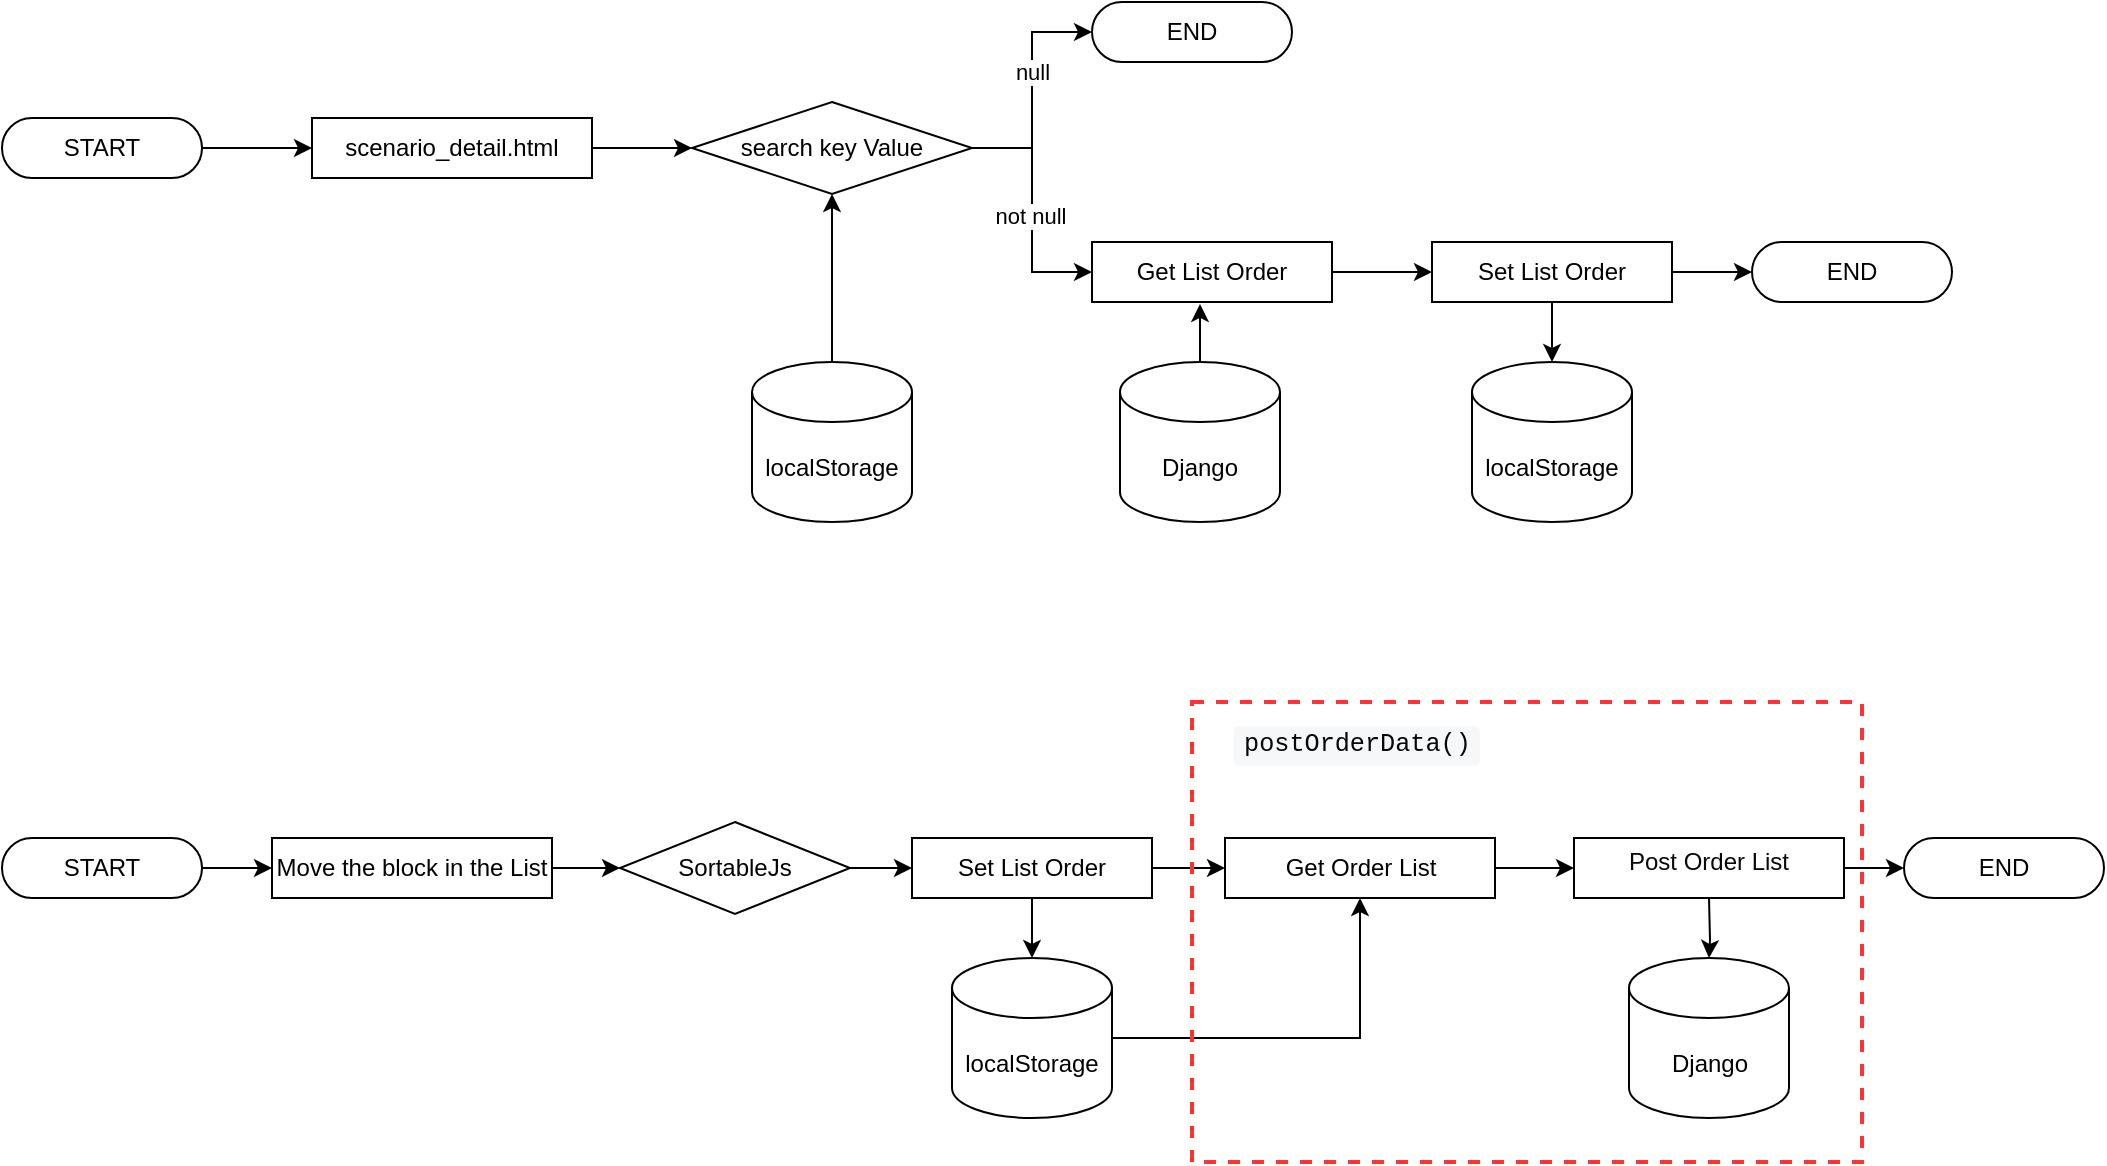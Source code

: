 <mxfile version="17.2.1" type="device"><diagram id="o46-nsy2mfY3OLeMeObW" name="페이지-1"><mxGraphModel dx="1106" dy="997" grid="1" gridSize="10" guides="1" tooltips="1" connect="1" arrows="1" fold="1" page="1" pageScale="1" pageWidth="1169" pageHeight="827" math="0" shadow="0"><root><mxCell id="0"/><mxCell id="1" parent="0"/><mxCell id="ePY55e5lzB547TdTDnWt-1" value="&lt;font style=&quot;font-size: 12px&quot;&gt;scenario_detail.html&lt;/font&gt;" style="rounded=0;whiteSpace=wrap;html=1;fontSize=10;fillColor=#FFFFFF;" vertex="1" parent="1"><mxGeometry x="175" y="78" width="140" height="30" as="geometry"/></mxCell><mxCell id="ePY55e5lzB547TdTDnWt-8" style="edgeStyle=orthogonalEdgeStyle;rounded=0;orthogonalLoop=1;jettySize=auto;html=1;entryX=0;entryY=0.5;entryDx=0;entryDy=0;exitX=1;exitY=0.5;exitDx=0;exitDy=0;" edge="1" parent="1" source="ePY55e5lzB547TdTDnWt-1" target="ePY55e5lzB547TdTDnWt-3"><mxGeometry relative="1" as="geometry"><mxPoint x="315" y="93" as="sourcePoint"/></mxGeometry></mxCell><mxCell id="ePY55e5lzB547TdTDnWt-11" style="edgeStyle=orthogonalEdgeStyle;rounded=0;orthogonalLoop=1;jettySize=auto;html=1;entryX=0;entryY=0.5;entryDx=0;entryDy=0;" edge="1" parent="1" source="ePY55e5lzB547TdTDnWt-3" target="ePY55e5lzB547TdTDnWt-10"><mxGeometry relative="1" as="geometry"/></mxCell><mxCell id="ePY55e5lzB547TdTDnWt-17" value="null" style="edgeLabel;html=1;align=center;verticalAlign=middle;resizable=0;points=[];" vertex="1" connectable="0" parent="ePY55e5lzB547TdTDnWt-11"><mxGeometry x="0.152" relative="1" as="geometry"><mxPoint as="offset"/></mxGeometry></mxCell><mxCell id="ePY55e5lzB547TdTDnWt-13" style="edgeStyle=orthogonalEdgeStyle;rounded=0;orthogonalLoop=1;jettySize=auto;html=1;entryX=0;entryY=0.5;entryDx=0;entryDy=0;" edge="1" parent="1" source="ePY55e5lzB547TdTDnWt-3" target="ePY55e5lzB547TdTDnWt-12"><mxGeometry relative="1" as="geometry"/></mxCell><mxCell id="ePY55e5lzB547TdTDnWt-18" value="not null" style="edgeLabel;html=1;align=center;verticalAlign=middle;resizable=0;points=[];" vertex="1" connectable="0" parent="ePY55e5lzB547TdTDnWt-13"><mxGeometry x="0.049" y="-1" relative="1" as="geometry"><mxPoint as="offset"/></mxGeometry></mxCell><mxCell id="ePY55e5lzB547TdTDnWt-3" value="&lt;font style=&quot;font-size: 12px&quot;&gt;search key Value&lt;/font&gt;" style="rhombus;whiteSpace=wrap;html=1;fontSize=12;" vertex="1" parent="1"><mxGeometry x="365" y="70" width="140" height="46" as="geometry"/></mxCell><mxCell id="ePY55e5lzB547TdTDnWt-5" style="edgeStyle=orthogonalEdgeStyle;rounded=0;orthogonalLoop=1;jettySize=auto;html=1;entryX=0.5;entryY=1;entryDx=0;entryDy=0;" edge="1" parent="1" source="ePY55e5lzB547TdTDnWt-4" target="ePY55e5lzB547TdTDnWt-3"><mxGeometry relative="1" as="geometry"/></mxCell><mxCell id="ePY55e5lzB547TdTDnWt-4" value="localStorage" style="shape=cylinder3;whiteSpace=wrap;html=1;boundedLbl=1;backgroundOutline=1;size=15;" vertex="1" parent="1"><mxGeometry x="395" y="200" width="80" height="80" as="geometry"/></mxCell><mxCell id="ePY55e5lzB547TdTDnWt-10" value="END" style="rounded=1;whiteSpace=wrap;html=1;arcSize=50;" vertex="1" parent="1"><mxGeometry x="565" y="20" width="100" height="30" as="geometry"/></mxCell><mxCell id="ePY55e5lzB547TdTDnWt-20" value="" style="edgeStyle=orthogonalEdgeStyle;rounded=0;orthogonalLoop=1;jettySize=auto;html=1;" edge="1" parent="1" source="ePY55e5lzB547TdTDnWt-12" target="ePY55e5lzB547TdTDnWt-19"><mxGeometry relative="1" as="geometry"/></mxCell><mxCell id="ePY55e5lzB547TdTDnWt-12" value="&lt;span style=&quot;font-size: 12px&quot;&gt;Get List Order&lt;/span&gt;" style="rounded=0;whiteSpace=wrap;html=1;fontSize=10;fillColor=#FFFFFF;" vertex="1" parent="1"><mxGeometry x="565" y="140" width="120" height="30" as="geometry"/></mxCell><mxCell id="ePY55e5lzB547TdTDnWt-15" style="edgeStyle=orthogonalEdgeStyle;rounded=0;orthogonalLoop=1;jettySize=auto;html=1;entryX=0.45;entryY=1.033;entryDx=0;entryDy=0;entryPerimeter=0;" edge="1" parent="1" source="ePY55e5lzB547TdTDnWt-14" target="ePY55e5lzB547TdTDnWt-12"><mxGeometry relative="1" as="geometry"/></mxCell><mxCell id="ePY55e5lzB547TdTDnWt-14" value="Django" style="shape=cylinder3;whiteSpace=wrap;html=1;boundedLbl=1;backgroundOutline=1;size=15;" vertex="1" parent="1"><mxGeometry x="579" y="200" width="80" height="80" as="geometry"/></mxCell><mxCell id="ePY55e5lzB547TdTDnWt-22" style="edgeStyle=orthogonalEdgeStyle;rounded=0;orthogonalLoop=1;jettySize=auto;html=1;entryX=0.5;entryY=0;entryDx=0;entryDy=0;entryPerimeter=0;" edge="1" parent="1" source="ePY55e5lzB547TdTDnWt-19" target="ePY55e5lzB547TdTDnWt-21"><mxGeometry relative="1" as="geometry"/></mxCell><mxCell id="ePY55e5lzB547TdTDnWt-24" value="" style="edgeStyle=orthogonalEdgeStyle;rounded=0;orthogonalLoop=1;jettySize=auto;html=1;" edge="1" parent="1" source="ePY55e5lzB547TdTDnWt-19" target="ePY55e5lzB547TdTDnWt-23"><mxGeometry relative="1" as="geometry"/></mxCell><mxCell id="ePY55e5lzB547TdTDnWt-19" value="&lt;span style=&quot;font-size: 12px&quot;&gt;Set List Order&lt;/span&gt;" style="rounded=0;whiteSpace=wrap;html=1;fontSize=10;fillColor=#FFFFFF;" vertex="1" parent="1"><mxGeometry x="735" y="140" width="120" height="30" as="geometry"/></mxCell><mxCell id="ePY55e5lzB547TdTDnWt-21" value="localStorage" style="shape=cylinder3;whiteSpace=wrap;html=1;boundedLbl=1;backgroundOutline=1;size=15;" vertex="1" parent="1"><mxGeometry x="755" y="200" width="80" height="80" as="geometry"/></mxCell><mxCell id="ePY55e5lzB547TdTDnWt-23" value="END" style="rounded=1;whiteSpace=wrap;html=1;arcSize=50;" vertex="1" parent="1"><mxGeometry x="895" y="140" width="100" height="30" as="geometry"/></mxCell><mxCell id="ePY55e5lzB547TdTDnWt-26" value="" style="edgeStyle=orthogonalEdgeStyle;rounded=0;orthogonalLoop=1;jettySize=auto;html=1;" edge="1" parent="1" source="ePY55e5lzB547TdTDnWt-25" target="ePY55e5lzB547TdTDnWt-1"><mxGeometry relative="1" as="geometry"/></mxCell><mxCell id="ePY55e5lzB547TdTDnWt-25" value="START" style="rounded=1;whiteSpace=wrap;html=1;arcSize=50;" vertex="1" parent="1"><mxGeometry x="20" y="78" width="100" height="30" as="geometry"/></mxCell><mxCell id="ePY55e5lzB547TdTDnWt-29" value="" style="edgeStyle=orthogonalEdgeStyle;rounded=0;orthogonalLoop=1;jettySize=auto;html=1;" edge="1" parent="1" source="ePY55e5lzB547TdTDnWt-27" target="ePY55e5lzB547TdTDnWt-28"><mxGeometry relative="1" as="geometry"/></mxCell><mxCell id="ePY55e5lzB547TdTDnWt-27" value="START" style="rounded=1;whiteSpace=wrap;html=1;arcSize=50;" vertex="1" parent="1"><mxGeometry x="20" y="438" width="100" height="30" as="geometry"/></mxCell><mxCell id="ePY55e5lzB547TdTDnWt-31" value="" style="edgeStyle=orthogonalEdgeStyle;rounded=0;orthogonalLoop=1;jettySize=auto;html=1;" edge="1" parent="1" source="ePY55e5lzB547TdTDnWt-28" target="ePY55e5lzB547TdTDnWt-30"><mxGeometry relative="1" as="geometry"/></mxCell><mxCell id="ePY55e5lzB547TdTDnWt-28" value="&lt;span style=&quot;font-size: 12px&quot;&gt;Move the block in the List&lt;/span&gt;" style="rounded=0;whiteSpace=wrap;html=1;fontSize=10;fillColor=#FFFFFF;" vertex="1" parent="1"><mxGeometry x="155" y="438" width="140" height="30" as="geometry"/></mxCell><mxCell id="ePY55e5lzB547TdTDnWt-37" value="" style="edgeStyle=orthogonalEdgeStyle;rounded=0;orthogonalLoop=1;jettySize=auto;html=1;" edge="1" parent="1" source="ePY55e5lzB547TdTDnWt-30" target="ePY55e5lzB547TdTDnWt-35"><mxGeometry relative="1" as="geometry"/></mxCell><mxCell id="ePY55e5lzB547TdTDnWt-30" value="&lt;font style=&quot;font-size: 12px&quot;&gt;SortableJs&lt;/font&gt;" style="rhombus;whiteSpace=wrap;html=1;fontSize=12;" vertex="1" parent="1"><mxGeometry x="329" y="430" width="115" height="46" as="geometry"/></mxCell><mxCell id="ePY55e5lzB547TdTDnWt-34" style="edgeStyle=orthogonalEdgeStyle;rounded=0;orthogonalLoop=1;jettySize=auto;html=1;entryX=0.5;entryY=0;entryDx=0;entryDy=0;entryPerimeter=0;" edge="1" parent="1" source="ePY55e5lzB547TdTDnWt-35" target="ePY55e5lzB547TdTDnWt-36"><mxGeometry relative="1" as="geometry"/></mxCell><mxCell id="ePY55e5lzB547TdTDnWt-39" value="" style="edgeStyle=orthogonalEdgeStyle;rounded=0;orthogonalLoop=1;jettySize=auto;html=1;" edge="1" parent="1" source="ePY55e5lzB547TdTDnWt-35" target="ePY55e5lzB547TdTDnWt-38"><mxGeometry relative="1" as="geometry"/></mxCell><mxCell id="ePY55e5lzB547TdTDnWt-35" value="&lt;span style=&quot;font-size: 12px&quot;&gt;Set List Order&lt;/span&gt;" style="rounded=0;whiteSpace=wrap;html=1;fontSize=10;fillColor=#FFFFFF;" vertex="1" parent="1"><mxGeometry x="475" y="438" width="120" height="30" as="geometry"/></mxCell><mxCell id="ePY55e5lzB547TdTDnWt-43" style="edgeStyle=orthogonalEdgeStyle;rounded=0;orthogonalLoop=1;jettySize=auto;html=1;" edge="1" parent="1" source="ePY55e5lzB547TdTDnWt-36" target="ePY55e5lzB547TdTDnWt-38"><mxGeometry relative="1" as="geometry"/></mxCell><mxCell id="ePY55e5lzB547TdTDnWt-36" value="localStorage" style="shape=cylinder3;whiteSpace=wrap;html=1;boundedLbl=1;backgroundOutline=1;size=15;" vertex="1" parent="1"><mxGeometry x="495" y="498" width="80" height="80" as="geometry"/></mxCell><mxCell id="ePY55e5lzB547TdTDnWt-47" value="" style="edgeStyle=orthogonalEdgeStyle;rounded=0;orthogonalLoop=1;jettySize=auto;html=1;" edge="1" parent="1" source="ePY55e5lzB547TdTDnWt-38" target="ePY55e5lzB547TdTDnWt-46"><mxGeometry relative="1" as="geometry"/></mxCell><mxCell id="ePY55e5lzB547TdTDnWt-38" value="&lt;font style=&quot;font-size: 12px&quot;&gt;Get Order List&lt;/font&gt;" style="rounded=0;whiteSpace=wrap;html=1;fontSize=10;fillColor=#FFFFFF;" vertex="1" parent="1"><mxGeometry x="631.5" y="438" width="135" height="30" as="geometry"/></mxCell><mxCell id="ePY55e5lzB547TdTDnWt-42" value="&lt;meta charset=&quot;utf-8&quot;&gt;&lt;h4 style=&quot;font-style: normal; letter-spacing: normal; text-align: center; text-indent: 0px; text-transform: none; word-spacing: 0px; box-sizing: border-box; position: relative; margin-top: 1em; margin-bottom: 16px; line-height: 1.4; font-size: 14px; color: rgb(8, 8, 8); font-family: helvetica, arial, freesans, sans-serif; background-color: rgb(255, 255, 255);&quot;&gt;&lt;code style=&quot;box-sizing: border-box ; font-weight: normal ; font-stretch: normal ; font-size: 0.9em ; line-height: normal ; font-family: &amp;quot;jetbrains mono&amp;quot; , &amp;quot;consolas&amp;quot; , &amp;quot;liberation mono&amp;quot; , &amp;quot;menlo&amp;quot; , &amp;quot;courier&amp;quot; , monospace ; padding: 0.2em 0.4em ; margin: 2px ; border-radius: 3px ; background-color: rgba(212 , 222 , 231 , 0.247)&quot;&gt;postOrderData()&lt;/code&gt;&lt;/h4&gt;" style="text;whiteSpace=wrap;html=1;" vertex="1" parent="1"><mxGeometry x="631.5" y="360" width="150" height="66" as="geometry"/></mxCell><mxCell id="ePY55e5lzB547TdTDnWt-44" value="" style="edgeStyle=orthogonalEdgeStyle;rounded=0;orthogonalLoop=1;jettySize=auto;html=1;" edge="1" parent="1" target="ePY55e5lzB547TdTDnWt-45"><mxGeometry relative="1" as="geometry"><mxPoint x="873.5" y="468" as="sourcePoint"/></mxGeometry></mxCell><mxCell id="ePY55e5lzB547TdTDnWt-45" value="Django" style="shape=cylinder3;whiteSpace=wrap;html=1;boundedLbl=1;backgroundOutline=1;size=15;" vertex="1" parent="1"><mxGeometry x="833.5" y="498" width="80" height="80" as="geometry"/></mxCell><mxCell id="ePY55e5lzB547TdTDnWt-49" value="" style="edgeStyle=orthogonalEdgeStyle;rounded=0;orthogonalLoop=1;jettySize=auto;html=1;fontFamily=Helvetica;fontSize=12;" edge="1" parent="1" source="ePY55e5lzB547TdTDnWt-46" target="ePY55e5lzB547TdTDnWt-48"><mxGeometry relative="1" as="geometry"/></mxCell><mxCell id="ePY55e5lzB547TdTDnWt-46" value="&lt;h4 style=&quot;box-sizing: border-box ; position: relative ; margin-top: 1em ; margin-bottom: 16px ; line-height: 1.4 ; color: rgb(8 , 8 , 8) ; background-color: rgb(255 , 255 , 255)&quot;&gt;&lt;font style=&quot;font-size: 12px ; font-weight: normal&quot;&gt;Post Order List&lt;/font&gt;&lt;/h4&gt;" style="rounded=0;whiteSpace=wrap;html=1;fontSize=10;fillColor=#FFFFFF;" vertex="1" parent="1"><mxGeometry x="806" y="438" width="135" height="30" as="geometry"/></mxCell><mxCell id="ePY55e5lzB547TdTDnWt-48" value="END" style="rounded=1;whiteSpace=wrap;html=1;arcSize=50;" vertex="1" parent="1"><mxGeometry x="971" y="438" width="100" height="30" as="geometry"/></mxCell><mxCell id="ePY55e5lzB547TdTDnWt-50" value="" style="rounded=0;whiteSpace=wrap;html=1;fontFamily=Helvetica;fontSize=12;fillColor=none;dashed=1;strokeWidth=2;strokeColor=#FF3333;" vertex="1" parent="1"><mxGeometry x="615" y="370" width="335" height="230" as="geometry"/></mxCell></root></mxGraphModel></diagram></mxfile>
